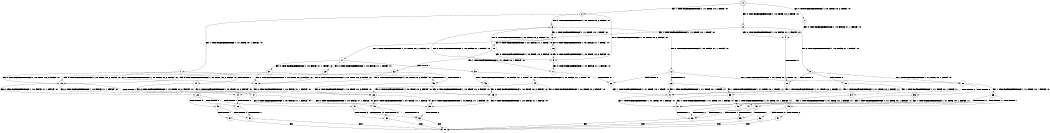digraph BCG {
size = "7, 10.5";
center = TRUE;
node [shape = circle];
0 [peripheries = 2];
0 -> 1 [label = "EX !0 !ATOMIC_EXCH_BRANCH (1, +0, TRUE, +0, 2, TRUE) !:0:"];
0 -> 2 [label = "EX !1 !ATOMIC_EXCH_BRANCH (1, +1, TRUE, +0, 1, TRUE) !:0:"];
0 -> 3 [label = "EX !0 !ATOMIC_EXCH_BRANCH (1, +0, TRUE, +0, 2, TRUE) !:0:"];
1 -> 4 [label = "EX !0 !ATOMIC_EXCH_BRANCH (1, +0, FALSE, +1, 1, FALSE) !:0:"];
2 -> 5 [label = "EX !0 !ATOMIC_EXCH_BRANCH (1, +0, TRUE, +0, 2, FALSE) !:0:"];
2 -> 6 [label = "EX !0 !ATOMIC_EXCH_BRANCH (1, +0, TRUE, +0, 2, FALSE) !:0:"];
2 -> 7 [label = "EX !1 !ATOMIC_EXCH_BRANCH (1, +1, TRUE, +0, 1, FALSE) !:0:"];
3 -> 4 [label = "EX !0 !ATOMIC_EXCH_BRANCH (1, +0, FALSE, +1, 1, FALSE) !:0:"];
3 -> 8 [label = "EX !1 !ATOMIC_EXCH_BRANCH (1, +1, TRUE, +0, 1, TRUE) !:0:"];
3 -> 9 [label = "EX !0 !ATOMIC_EXCH_BRANCH (1, +0, FALSE, +1, 1, FALSE) !:0:"];
4 -> 10 [label = "TERMINATE !0"];
5 -> 11 [label = "EX !0 !ATOMIC_EXCH_BRANCH (1, +0, FALSE, +1, 1, FALSE) !:0:"];
6 -> 11 [label = "EX !0 !ATOMIC_EXCH_BRANCH (1, +0, FALSE, +1, 1, FALSE) !:0:"];
6 -> 8 [label = "EX !1 !ATOMIC_EXCH_BRANCH (1, +1, TRUE, +0, 1, TRUE) !:0:"];
6 -> 12 [label = "EX !0 !ATOMIC_EXCH_BRANCH (1, +0, FALSE, +1, 1, FALSE) !:0:"];
7 -> 13 [label = "EX !0 !ATOMIC_EXCH_BRANCH (1, +0, TRUE, +0, 2, FALSE) !:0:"];
7 -> 14 [label = "TERMINATE !1"];
7 -> 15 [label = "EX !0 !ATOMIC_EXCH_BRANCH (1, +0, TRUE, +0, 2, FALSE) !:0:"];
8 -> 16 [label = "EX !0 !ATOMIC_EXCH_BRANCH (1, +0, FALSE, +1, 1, TRUE) !:0:"];
8 -> 17 [label = "EX !1 !ATOMIC_EXCH_BRANCH (1, +1, TRUE, +0, 1, FALSE) !:0:"];
8 -> 18 [label = "EX !0 !ATOMIC_EXCH_BRANCH (1, +0, FALSE, +1, 1, TRUE) !:0:"];
9 -> 10 [label = "TERMINATE !0"];
9 -> 19 [label = "TERMINATE !0"];
9 -> 20 [label = "EX !1 !ATOMIC_EXCH_BRANCH (1, +1, TRUE, +0, 1, TRUE) !:0:"];
10 -> 21 [label = "EX !1 !ATOMIC_EXCH_BRANCH (1, +1, TRUE, +0, 1, TRUE) !:1:"];
11 -> 22 [label = "TERMINATE !0"];
12 -> 22 [label = "TERMINATE !0"];
12 -> 23 [label = "TERMINATE !0"];
12 -> 20 [label = "EX !1 !ATOMIC_EXCH_BRANCH (1, +1, TRUE, +0, 1, TRUE) !:0:"];
13 -> 24 [label = "EX !0 !ATOMIC_EXCH_BRANCH (1, +0, FALSE, +1, 1, FALSE) !:0:"];
14 -> 25 [label = "EX !0 !ATOMIC_EXCH_BRANCH (1, +0, TRUE, +0, 2, FALSE) !:0:"];
14 -> 26 [label = "EX !0 !ATOMIC_EXCH_BRANCH (1, +0, TRUE, +0, 2, FALSE) !:0:"];
15 -> 24 [label = "EX !0 !ATOMIC_EXCH_BRANCH (1, +0, FALSE, +1, 1, FALSE) !:0:"];
15 -> 27 [label = "TERMINATE !1"];
15 -> 28 [label = "EX !0 !ATOMIC_EXCH_BRANCH (1, +0, FALSE, +1, 1, FALSE) !:0:"];
16 -> 5 [label = "EX !0 !ATOMIC_EXCH_BRANCH (1, +0, TRUE, +0, 2, FALSE) !:0:"];
17 -> 29 [label = "EX !0 !ATOMIC_EXCH_BRANCH (1, +0, FALSE, +1, 1, TRUE) !:0:"];
17 -> 30 [label = "TERMINATE !1"];
17 -> 31 [label = "EX !0 !ATOMIC_EXCH_BRANCH (1, +0, FALSE, +1, 1, TRUE) !:0:"];
18 -> 5 [label = "EX !0 !ATOMIC_EXCH_BRANCH (1, +0, TRUE, +0, 2, FALSE) !:0:"];
18 -> 32 [label = "EX !1 !ATOMIC_EXCH_BRANCH (1, +1, TRUE, +0, 1, FALSE) !:0:"];
18 -> 6 [label = "EX !0 !ATOMIC_EXCH_BRANCH (1, +0, TRUE, +0, 2, FALSE) !:0:"];
19 -> 21 [label = "EX !1 !ATOMIC_EXCH_BRANCH (1, +1, TRUE, +0, 1, TRUE) !:1:"];
19 -> 33 [label = "EX !1 !ATOMIC_EXCH_BRANCH (1, +1, TRUE, +0, 1, TRUE) !:1:"];
20 -> 34 [label = "TERMINATE !0"];
20 -> 35 [label = "TERMINATE !0"];
20 -> 36 [label = "EX !1 !ATOMIC_EXCH_BRANCH (1, +1, TRUE, +0, 1, FALSE) !:0:"];
21 -> 37 [label = "EX !1 !ATOMIC_EXCH_BRANCH (1, +1, TRUE, +0, 1, FALSE) !:1:"];
22 -> 21 [label = "EX !1 !ATOMIC_EXCH_BRANCH (1, +1, TRUE, +0, 1, TRUE) !:1:"];
23 -> 21 [label = "EX !1 !ATOMIC_EXCH_BRANCH (1, +1, TRUE, +0, 1, TRUE) !:1:"];
23 -> 33 [label = "EX !1 !ATOMIC_EXCH_BRANCH (1, +1, TRUE, +0, 1, TRUE) !:1:"];
24 -> 38 [label = "TERMINATE !0"];
25 -> 39 [label = "EX !0 !ATOMIC_EXCH_BRANCH (1, +0, FALSE, +1, 1, FALSE) !:0:"];
26 -> 39 [label = "EX !0 !ATOMIC_EXCH_BRANCH (1, +0, FALSE, +1, 1, FALSE) !:0:"];
26 -> 40 [label = "EX !0 !ATOMIC_EXCH_BRANCH (1, +0, FALSE, +1, 1, FALSE) !:0:"];
27 -> 39 [label = "EX !0 !ATOMIC_EXCH_BRANCH (1, +0, FALSE, +1, 1, FALSE) !:0:"];
27 -> 40 [label = "EX !0 !ATOMIC_EXCH_BRANCH (1, +0, FALSE, +1, 1, FALSE) !:0:"];
28 -> 38 [label = "TERMINATE !0"];
28 -> 41 [label = "TERMINATE !1"];
28 -> 42 [label = "TERMINATE !0"];
29 -> 13 [label = "EX !0 !ATOMIC_EXCH_BRANCH (1, +0, TRUE, +0, 2, FALSE) !:0:"];
30 -> 43 [label = "EX !0 !ATOMIC_EXCH_BRANCH (1, +0, FALSE, +1, 1, TRUE) !:0:"];
30 -> 44 [label = "EX !0 !ATOMIC_EXCH_BRANCH (1, +0, FALSE, +1, 1, TRUE) !:0:"];
31 -> 13 [label = "EX !0 !ATOMIC_EXCH_BRANCH (1, +0, TRUE, +0, 2, FALSE) !:0:"];
31 -> 45 [label = "TERMINATE !1"];
31 -> 15 [label = "EX !0 !ATOMIC_EXCH_BRANCH (1, +0, TRUE, +0, 2, FALSE) !:0:"];
32 -> 13 [label = "EX !0 !ATOMIC_EXCH_BRANCH (1, +0, TRUE, +0, 2, FALSE) !:0:"];
32 -> 45 [label = "TERMINATE !1"];
32 -> 15 [label = "EX !0 !ATOMIC_EXCH_BRANCH (1, +0, TRUE, +0, 2, FALSE) !:0:"];
33 -> 37 [label = "EX !1 !ATOMIC_EXCH_BRANCH (1, +1, TRUE, +0, 1, FALSE) !:1:"];
33 -> 46 [label = "EX !1 !ATOMIC_EXCH_BRANCH (1, +1, TRUE, +0, 1, FALSE) !:1:"];
34 -> 37 [label = "EX !1 !ATOMIC_EXCH_BRANCH (1, +1, TRUE, +0, 1, FALSE) !:1:"];
35 -> 37 [label = "EX !1 !ATOMIC_EXCH_BRANCH (1, +1, TRUE, +0, 1, FALSE) !:1:"];
35 -> 46 [label = "EX !1 !ATOMIC_EXCH_BRANCH (1, +1, TRUE, +0, 1, FALSE) !:1:"];
36 -> 47 [label = "TERMINATE !0"];
36 -> 48 [label = "TERMINATE !1"];
36 -> 49 [label = "TERMINATE !0"];
37 -> 50 [label = "TERMINATE !1"];
38 -> 51 [label = "TERMINATE !1"];
39 -> 52 [label = "TERMINATE !0"];
40 -> 52 [label = "TERMINATE !0"];
40 -> 53 [label = "TERMINATE !0"];
41 -> 52 [label = "TERMINATE !0"];
41 -> 53 [label = "TERMINATE !0"];
42 -> 51 [label = "TERMINATE !1"];
42 -> 54 [label = "TERMINATE !1"];
43 -> 25 [label = "EX !0 !ATOMIC_EXCH_BRANCH (1, +0, TRUE, +0, 2, FALSE) !:0:"];
44 -> 25 [label = "EX !0 !ATOMIC_EXCH_BRANCH (1, +0, TRUE, +0, 2, FALSE) !:0:"];
44 -> 26 [label = "EX !0 !ATOMIC_EXCH_BRANCH (1, +0, TRUE, +0, 2, FALSE) !:0:"];
45 -> 25 [label = "EX !0 !ATOMIC_EXCH_BRANCH (1, +0, TRUE, +0, 2, FALSE) !:0:"];
45 -> 26 [label = "EX !0 !ATOMIC_EXCH_BRANCH (1, +0, TRUE, +0, 2, FALSE) !:0:"];
46 -> 50 [label = "TERMINATE !1"];
46 -> 55 [label = "TERMINATE !1"];
47 -> 50 [label = "TERMINATE !1"];
48 -> 56 [label = "TERMINATE !0"];
48 -> 57 [label = "TERMINATE !0"];
49 -> 50 [label = "TERMINATE !1"];
49 -> 55 [label = "TERMINATE !1"];
50 -> 58 [label = "exit"];
51 -> 58 [label = "exit"];
52 -> 58 [label = "exit"];
53 -> 58 [label = "exit"];
54 -> 58 [label = "exit"];
55 -> 58 [label = "exit"];
56 -> 58 [label = "exit"];
57 -> 58 [label = "exit"];
}
